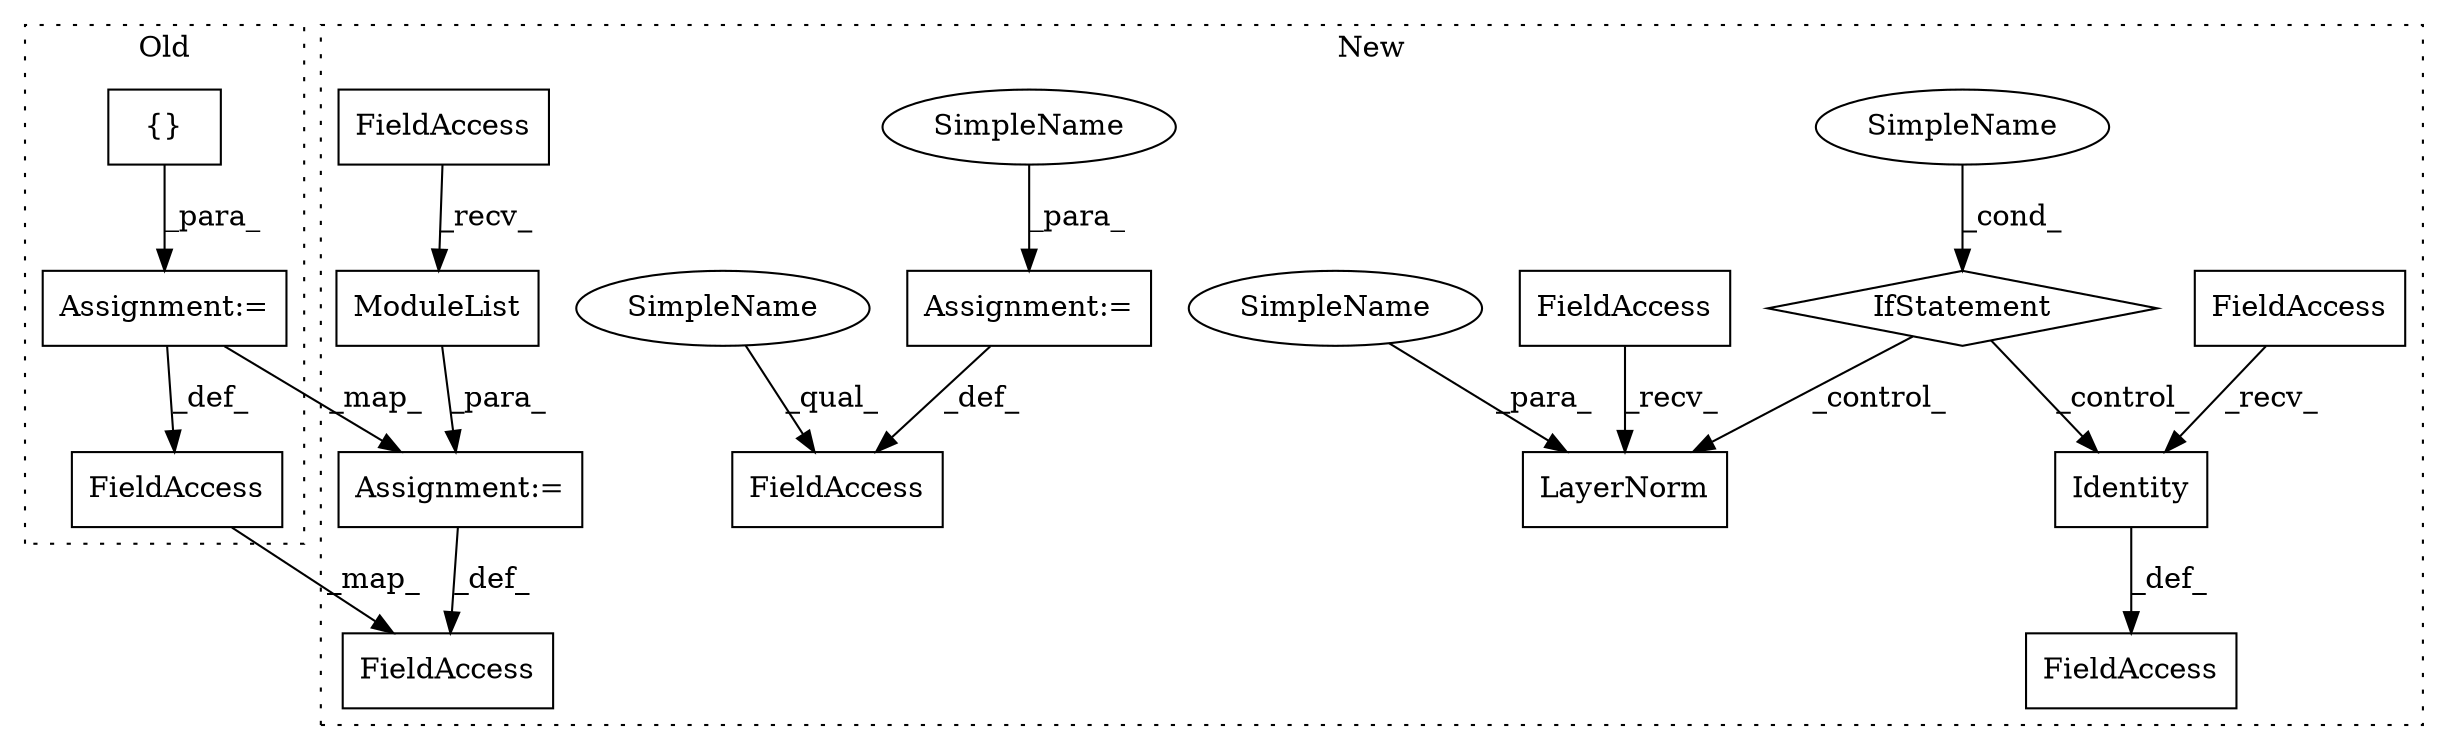 digraph G {
subgraph cluster0 {
1 [label="{}" a="4" s="83320" l="2" shape="box"];
12 [label="FieldAccess" a="22" s="83289" l="13" shape="box"];
16 [label="Assignment:=" a="7" s="83302" l="1" shape="box"];
label = "Old";
style="dotted";
}
subgraph cluster1 {
2 [label="Identity" a="32" s="92221" l="10" shape="box"];
3 [label="SimpleName" a="42" s="92192" l="17" shape="ellipse"];
4 [label="LayerNorm" a="32" s="92243,92275" l="10,1" shape="box"];
5 [label="FieldAccess" a="22" s="92212" l="5" shape="box"];
6 [label="FieldAccess" a="22" s="92234" l="5" shape="box"];
7 [label="IfStatement" a="25" s="92209" l="3" shape="diamond"];
8 [label="Assignment:=" a="7" s="92298" l="1" shape="box"];
9 [label="FieldAccess" a="22" s="92183" l="7" shape="box"];
10 [label="FieldAccess" a="22" s="92283" l="15" shape="box"];
11 [label="FieldAccess" a="22" s="92142" l="13" shape="box"];
13 [label="ModuleList" a="32" s="92165" l="12" shape="box"];
14 [label="FieldAccess" a="22" s="92156" l="5" shape="box"];
15 [label="Assignment:=" a="7" s="92155" l="1" shape="box"];
17 [label="SimpleName" a="42" s="92283" l="4" shape="ellipse"];
18 [label="SimpleName" a="42" s="92299" l="7" shape="ellipse"];
19 [label="SimpleName" a="42" s="92253" l="7" shape="ellipse"];
label = "New";
style="dotted";
}
1 -> 16 [label="_para_"];
2 -> 9 [label="_def_"];
3 -> 7 [label="_cond_"];
5 -> 2 [label="_recv_"];
6 -> 4 [label="_recv_"];
7 -> 2 [label="_control_"];
7 -> 4 [label="_control_"];
8 -> 10 [label="_def_"];
12 -> 11 [label="_map_"];
13 -> 15 [label="_para_"];
14 -> 13 [label="_recv_"];
15 -> 11 [label="_def_"];
16 -> 12 [label="_def_"];
16 -> 15 [label="_map_"];
17 -> 10 [label="_qual_"];
18 -> 8 [label="_para_"];
19 -> 4 [label="_para_"];
}